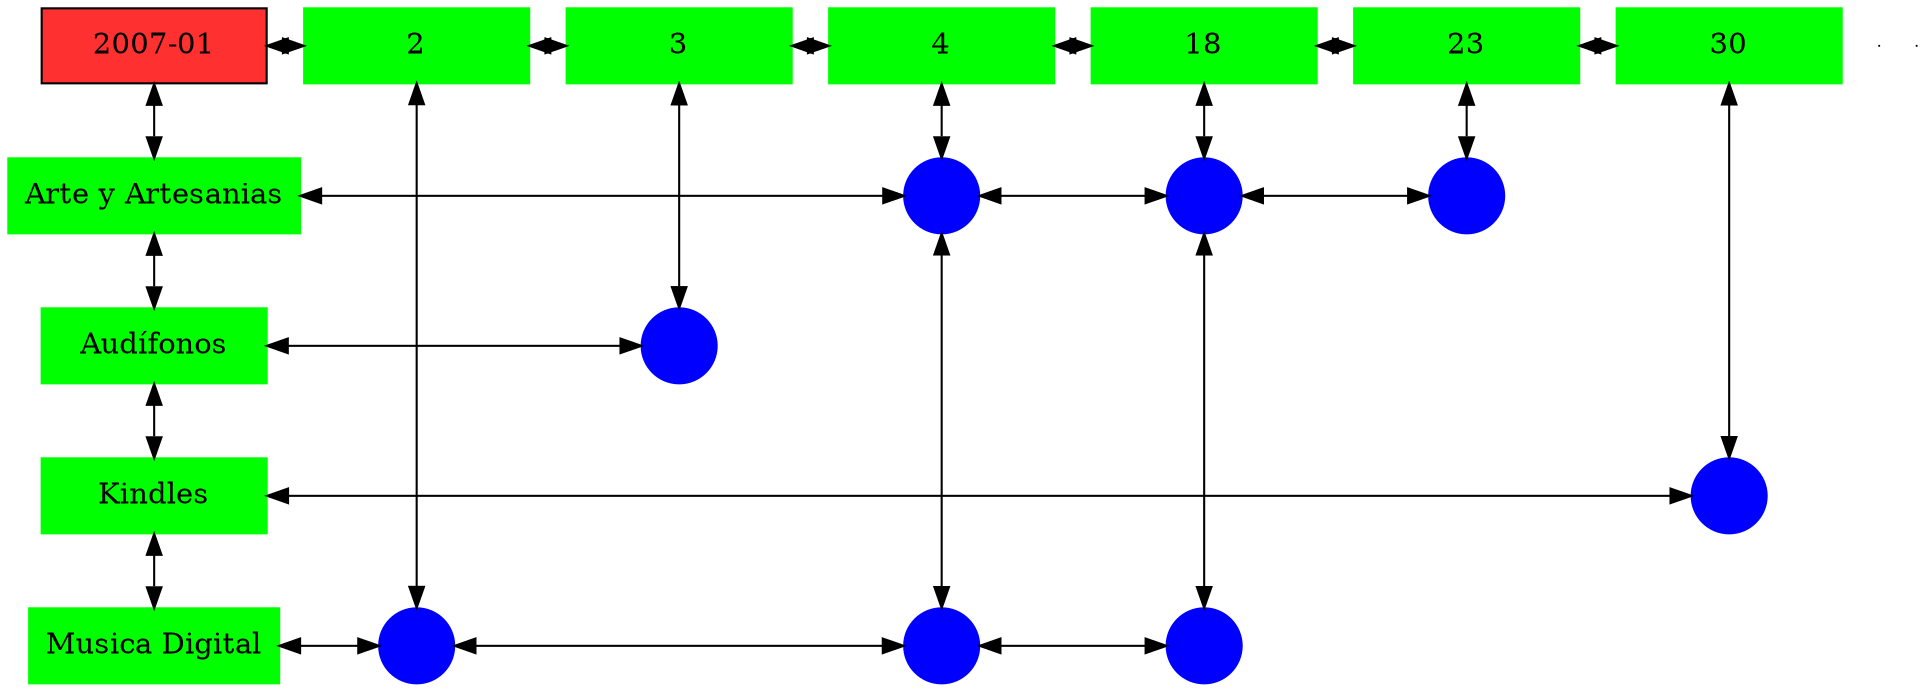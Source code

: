 digraph G{
node[shape="box"];
nodeMt[ label = "2007-01", width = 1.5, style = filled, fillcolor = firebrick1, group = 1 ];
e0[ shape = point, width = 0 ];
e1[ shape = point, width = 0 ];
node0xc0022160a0[label="2",color=green,style =filled,width = 1.5 group=2];
nodeMt->node0xc0022160a0[dir="both"];
{rank=same;nodeMt;node0xc0022160a0;}
node0xc001f10a00[label="3",color=green,style =filled,width = 1.5 group=3];
node0xc0022160a0->node0xc001f10a00[dir="both"];
{rank=same;node0xc0022160a0;node0xc001f10a00;}
node0xc001f5c370[label="4",color=green,style =filled,width = 1.5 group=4];
node0xc001f10a00->node0xc001f5c370[dir="both"];
{rank=same;node0xc001f10a00;node0xc001f5c370;}
node0xc001f877c0[label="18",color=green,style =filled,width = 1.5 group=18];
node0xc001f5c370->node0xc001f877c0[dir="both"];
{rank=same;node0xc001f5c370;node0xc001f877c0;}
node0xc001f3fa40[label="23",color=green,style =filled,width = 1.5 group=23];
node0xc001f877c0->node0xc001f3fa40[dir="both"];
{rank=same;node0xc001f877c0;node0xc001f3fa40;}
node0xc001f3f770[label="30",color=green,style =filled,width = 1.5 group=30];
node0xc001f3fa40->node0xc001f3f770[dir="both"];
{rank=same;node0xc001f3fa40;node0xc001f3f770;}
node0xc001f3f9f0[label="Arte y Artesanias",color=green,style =filled width = 1.5 group=1];
node0xc001f5a400[label="",color=blue,style =filled, width = 0.5 group=4 shape=circle];
node0xc001f3f9f0->node0xc001f5a400[dir="both"];
{rank=same;node0xc001f3f9f0;node0xc001f5a400;}
node0xc001f88e80[label="",color=blue,style =filled, width = 0.5 group=18 shape=circle];
node0xc001f5a400->node0xc001f88e80[dir="both"];
{rank=same;node0xc001f88e80;node0xc001f5a400;}
node0xc001f40a80[label="",color=blue,style =filled, width = 0.5 group=23 shape=circle];
node0xc001f88e80->node0xc001f40a80[dir="both"];
{rank=same;node0xc001f40a80;node0xc001f88e80;}
node0xc001f109b0[label="Audífonos",color=green,style =filled width = 1.5 group=1];
node0xc0021c3f80[label="",color=blue,style =filled, width = 0.5 group=3 shape=circle];
node0xc001f109b0->node0xc0021c3f80[dir="both"];
{rank=same;node0xc001f109b0;node0xc0021c3f80;}
node0xc001f3f720[label="Kindles",color=green,style =filled width = 1.5 group=1];
node0xc001f40880[label="",color=blue,style =filled, width = 0.5 group=30 shape=circle];
node0xc001f3f720->node0xc001f40880[dir="both"];
{rank=same;node0xc001f3f720;node0xc001f40880;}
node0xc0021fd680[label="Musica Digital",color=green,style =filled width = 1.5 group=1];
node0xc002203800[label="",color=blue,style =filled, width = 0.5 group=2 shape=circle];
node0xc0021fd680->node0xc002203800[dir="both"];
{rank=same;node0xc0021fd680;node0xc002203800;}
node0xc002299b80[label="",color=blue,style =filled, width = 0.5 group=4 shape=circle];
node0xc002203800->node0xc002299b80[dir="both"];
{rank=same;node0xc002299b80;node0xc002203800;}
node0xc002202f00[label="",color=blue,style =filled, width = 0.5 group=18 shape=circle];
node0xc002299b80->node0xc002202f00[dir="both"];
{rank=same;node0xc002202f00;node0xc002299b80;}
node0xc0022160a0->node0xc002203800[dir="both"];
node0xc001f10a00->node0xc0021c3f80[dir="both"];
node0xc001f5c370->node0xc001f5a400[dir="both"];
node0xc001f5a400->node0xc002299b80[dir="both"];
node0xc001f877c0->node0xc001f88e80[dir="both"];
node0xc001f88e80->node0xc002202f00[dir="both"];
node0xc001f3fa40->node0xc001f40a80[dir="both"];
node0xc001f3f770->node0xc001f40880[dir="both"];
nodeMt->node0xc001f3f9f0[dir="both"];
node0xc001f3f9f0->node0xc001f109b0[dir="both"];
node0xc001f109b0->node0xc001f3f720[dir="both"];
node0xc001f3f720->node0xc0021fd680[dir="both"];
}

